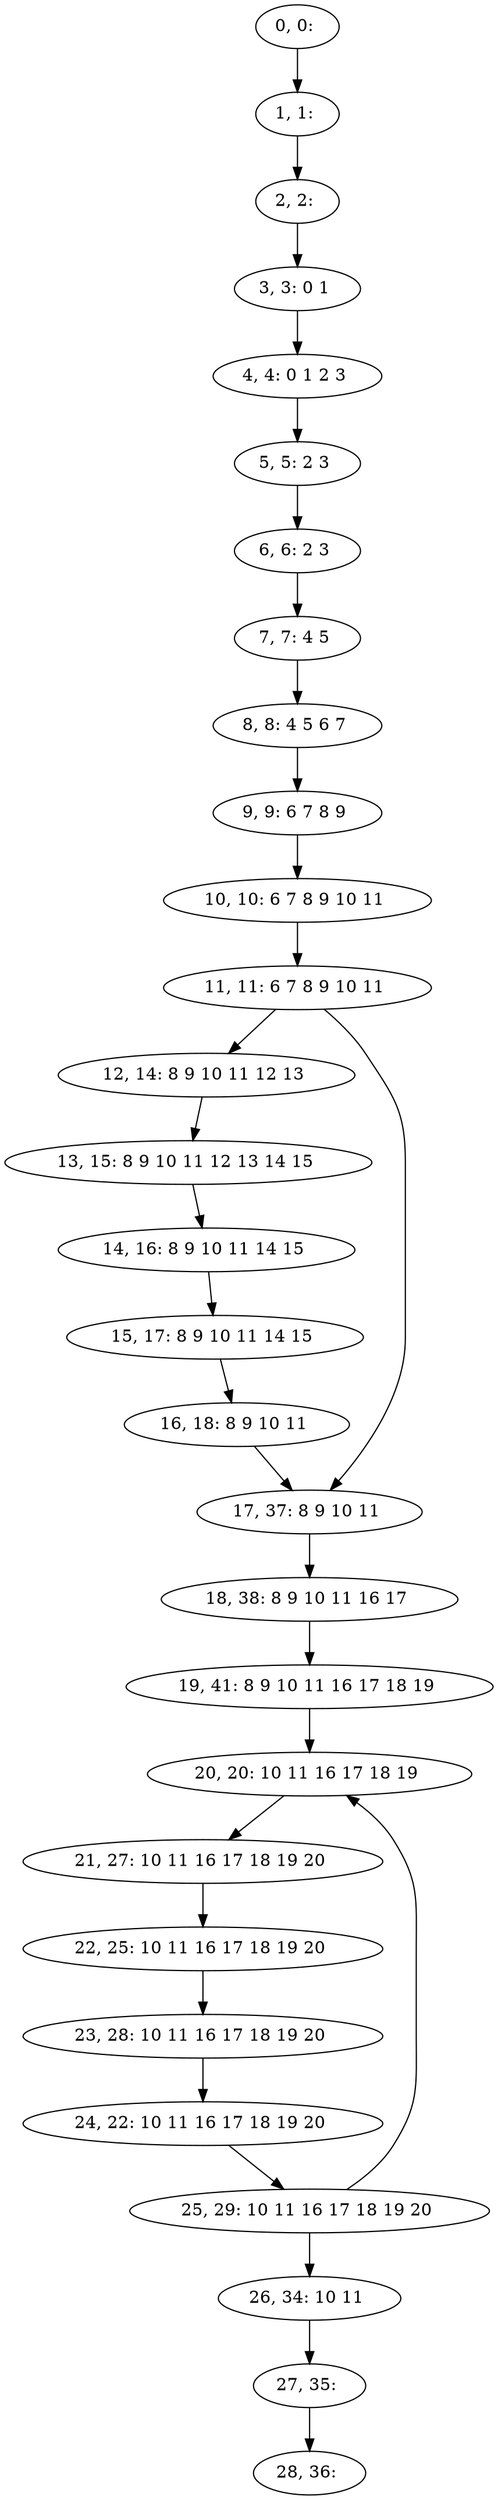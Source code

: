 digraph G {
0[label="0, 0: "];
1[label="1, 1: "];
2[label="2, 2: "];
3[label="3, 3: 0 1 "];
4[label="4, 4: 0 1 2 3 "];
5[label="5, 5: 2 3 "];
6[label="6, 6: 2 3 "];
7[label="7, 7: 4 5 "];
8[label="8, 8: 4 5 6 7 "];
9[label="9, 9: 6 7 8 9 "];
10[label="10, 10: 6 7 8 9 10 11 "];
11[label="11, 11: 6 7 8 9 10 11 "];
12[label="12, 14: 8 9 10 11 12 13 "];
13[label="13, 15: 8 9 10 11 12 13 14 15 "];
14[label="14, 16: 8 9 10 11 14 15 "];
15[label="15, 17: 8 9 10 11 14 15 "];
16[label="16, 18: 8 9 10 11 "];
17[label="17, 37: 8 9 10 11 "];
18[label="18, 38: 8 9 10 11 16 17 "];
19[label="19, 41: 8 9 10 11 16 17 18 19 "];
20[label="20, 20: 10 11 16 17 18 19 "];
21[label="21, 27: 10 11 16 17 18 19 20 "];
22[label="22, 25: 10 11 16 17 18 19 20 "];
23[label="23, 28: 10 11 16 17 18 19 20 "];
24[label="24, 22: 10 11 16 17 18 19 20 "];
25[label="25, 29: 10 11 16 17 18 19 20 "];
26[label="26, 34: 10 11 "];
27[label="27, 35: "];
28[label="28, 36: "];
0->1 ;
1->2 ;
2->3 ;
3->4 ;
4->5 ;
5->6 ;
6->7 ;
7->8 ;
8->9 ;
9->10 ;
10->11 ;
11->12 ;
11->17 ;
12->13 ;
13->14 ;
14->15 ;
15->16 ;
16->17 ;
17->18 ;
18->19 ;
19->20 ;
20->21 ;
21->22 ;
22->23 ;
23->24 ;
24->25 ;
25->26 ;
25->20 ;
26->27 ;
27->28 ;
}
